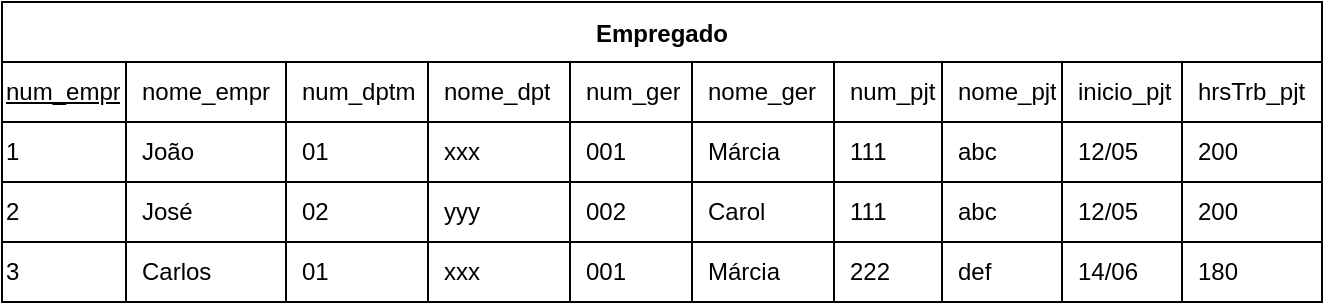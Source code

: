 <mxfile version="19.0.3" type="github"><diagram id="XgE1JUOre8vWWVabGImU" name="Page-1"><mxGraphModel dx="827" dy="483" grid="1" gridSize="10" guides="1" tooltips="1" connect="1" arrows="1" fold="1" page="1" pageScale="1" pageWidth="827" pageHeight="1169" math="0" shadow="0"><root><mxCell id="0"/><mxCell id="1" parent="0"/><mxCell id="4aMcX2HvcUoKc_YDr-fY-1" value="Empregado" style="shape=table;startSize=30;container=1;collapsible=0;childLayout=tableLayout;fixedRows=1;rowLines=1;fontStyle=1;rounded=0;sketch=0;swimlaneFillColor=none;gradientColor=none;fillColor=default;align=center;" vertex="1" parent="1"><mxGeometry x="10" y="60" width="660" height="150" as="geometry"/></mxCell><mxCell id="4aMcX2HvcUoKc_YDr-fY-11" style="shape=tableRow;horizontal=0;startSize=0;swimlaneHead=0;swimlaneBody=0;top=0;left=0;bottom=0;right=0;collapsible=0;dropTarget=0;fillColor=none;points=[[0,0.5],[1,0.5]];portConstraint=eastwest;align=center;" vertex="1" parent="4aMcX2HvcUoKc_YDr-fY-1"><mxGeometry y="30" width="660" height="30" as="geometry"/></mxCell><mxCell id="4aMcX2HvcUoKc_YDr-fY-12" value="num_empr" style="shape=partialRectangle;html=1;whiteSpace=wrap;connectable=0;fillColor=none;top=0;left=0;bottom=0;right=0;overflow=hidden;pointerEvents=1;align=left;fontStyle=4" vertex="1" parent="4aMcX2HvcUoKc_YDr-fY-11"><mxGeometry width="62" height="30" as="geometry"><mxRectangle width="62" height="30" as="alternateBounds"/></mxGeometry></mxCell><mxCell id="4aMcX2HvcUoKc_YDr-fY-13" value="nome_empr" style="shape=partialRectangle;html=1;whiteSpace=wrap;connectable=0;fillColor=none;top=0;left=0;bottom=0;right=0;align=left;spacingLeft=6;overflow=hidden;" vertex="1" parent="4aMcX2HvcUoKc_YDr-fY-11"><mxGeometry x="62" width="80" height="30" as="geometry"><mxRectangle width="80" height="30" as="alternateBounds"/></mxGeometry></mxCell><mxCell id="4aMcX2HvcUoKc_YDr-fY-18" value="num_dptm" style="shape=partialRectangle;html=1;whiteSpace=wrap;connectable=0;fillColor=none;top=0;left=0;bottom=0;right=0;align=left;spacingLeft=6;overflow=hidden;" vertex="1" parent="4aMcX2HvcUoKc_YDr-fY-11"><mxGeometry x="142" width="71" height="30" as="geometry"><mxRectangle width="71" height="30" as="alternateBounds"/></mxGeometry></mxCell><mxCell id="4aMcX2HvcUoKc_YDr-fY-14" value="nome_dpt" style="shape=partialRectangle;html=1;whiteSpace=wrap;connectable=0;fillColor=none;top=0;left=0;bottom=0;right=0;align=left;spacingLeft=6;overflow=hidden;" vertex="1" parent="4aMcX2HvcUoKc_YDr-fY-11"><mxGeometry x="213" width="71" height="30" as="geometry"><mxRectangle width="71" height="30" as="alternateBounds"/></mxGeometry></mxCell><mxCell id="4aMcX2HvcUoKc_YDr-fY-22" value="num_ger" style="shape=partialRectangle;html=1;whiteSpace=wrap;connectable=0;fillColor=none;top=0;left=0;bottom=0;right=0;align=left;spacingLeft=6;overflow=hidden;" vertex="1" parent="4aMcX2HvcUoKc_YDr-fY-11"><mxGeometry x="284" width="61" height="30" as="geometry"><mxRectangle width="61" height="30" as="alternateBounds"/></mxGeometry></mxCell><mxCell id="4aMcX2HvcUoKc_YDr-fY-30" value="nome_ger" style="shape=partialRectangle;html=1;whiteSpace=wrap;connectable=0;fillColor=none;top=0;left=0;bottom=0;right=0;align=left;spacingLeft=6;overflow=hidden;" vertex="1" parent="4aMcX2HvcUoKc_YDr-fY-11"><mxGeometry x="345" width="71" height="30" as="geometry"><mxRectangle width="71" height="30" as="alternateBounds"/></mxGeometry></mxCell><mxCell id="4aMcX2HvcUoKc_YDr-fY-38" value="num_pjt" style="shape=partialRectangle;html=1;whiteSpace=wrap;connectable=0;fillColor=none;top=0;left=0;bottom=0;right=0;align=left;spacingLeft=6;overflow=hidden;" vertex="1" parent="4aMcX2HvcUoKc_YDr-fY-11"><mxGeometry x="416" width="54" height="30" as="geometry"><mxRectangle width="54" height="30" as="alternateBounds"/></mxGeometry></mxCell><mxCell id="4aMcX2HvcUoKc_YDr-fY-42" value="nome_pjt" style="shape=partialRectangle;html=1;whiteSpace=wrap;connectable=0;fillColor=none;top=0;left=0;bottom=0;right=0;align=left;spacingLeft=6;overflow=hidden;" vertex="1" parent="4aMcX2HvcUoKc_YDr-fY-11"><mxGeometry x="470" width="60" height="30" as="geometry"><mxRectangle width="60" height="30" as="alternateBounds"/></mxGeometry></mxCell><mxCell id="4aMcX2HvcUoKc_YDr-fY-46" value="inicio_pjt" style="shape=partialRectangle;html=1;whiteSpace=wrap;connectable=0;fillColor=none;top=0;left=0;bottom=0;right=0;align=left;spacingLeft=6;overflow=hidden;" vertex="1" parent="4aMcX2HvcUoKc_YDr-fY-11"><mxGeometry x="530" width="60" height="30" as="geometry"><mxRectangle width="60" height="30" as="alternateBounds"/></mxGeometry></mxCell><mxCell id="4aMcX2HvcUoKc_YDr-fY-50" value="hrsTrb_pjt" style="shape=partialRectangle;html=1;whiteSpace=wrap;connectable=0;fillColor=none;top=0;left=0;bottom=0;right=0;align=left;spacingLeft=6;overflow=hidden;" vertex="1" parent="4aMcX2HvcUoKc_YDr-fY-11"><mxGeometry x="590" width="70" height="30" as="geometry"><mxRectangle width="70" height="30" as="alternateBounds"/></mxGeometry></mxCell><mxCell id="4aMcX2HvcUoKc_YDr-fY-2" value="" style="shape=tableRow;horizontal=0;startSize=0;swimlaneHead=0;swimlaneBody=0;top=0;left=0;bottom=0;right=0;collapsible=0;dropTarget=0;fillColor=none;points=[[0,0.5],[1,0.5]];portConstraint=eastwest;align=center;" vertex="1" parent="4aMcX2HvcUoKc_YDr-fY-1"><mxGeometry y="60" width="660" height="30" as="geometry"/></mxCell><mxCell id="4aMcX2HvcUoKc_YDr-fY-3" value="1" style="shape=partialRectangle;html=1;whiteSpace=wrap;connectable=0;fillColor=none;top=0;left=0;bottom=0;right=0;overflow=hidden;pointerEvents=1;align=left;" vertex="1" parent="4aMcX2HvcUoKc_YDr-fY-2"><mxGeometry width="62" height="30" as="geometry"><mxRectangle width="62" height="30" as="alternateBounds"/></mxGeometry></mxCell><mxCell id="4aMcX2HvcUoKc_YDr-fY-4" value="João" style="shape=partialRectangle;html=1;whiteSpace=wrap;connectable=0;fillColor=none;top=0;left=0;bottom=0;right=0;align=left;spacingLeft=6;overflow=hidden;" vertex="1" parent="4aMcX2HvcUoKc_YDr-fY-2"><mxGeometry x="62" width="80" height="30" as="geometry"><mxRectangle width="80" height="30" as="alternateBounds"/></mxGeometry></mxCell><mxCell id="4aMcX2HvcUoKc_YDr-fY-19" value="01" style="shape=partialRectangle;html=1;whiteSpace=wrap;connectable=0;fillColor=none;top=0;left=0;bottom=0;right=0;align=left;spacingLeft=6;overflow=hidden;" vertex="1" parent="4aMcX2HvcUoKc_YDr-fY-2"><mxGeometry x="142" width="71" height="30" as="geometry"><mxRectangle width="71" height="30" as="alternateBounds"/></mxGeometry></mxCell><mxCell id="4aMcX2HvcUoKc_YDr-fY-15" value="xxx" style="shape=partialRectangle;html=1;whiteSpace=wrap;connectable=0;fillColor=none;top=0;left=0;bottom=0;right=0;align=left;spacingLeft=6;overflow=hidden;" vertex="1" parent="4aMcX2HvcUoKc_YDr-fY-2"><mxGeometry x="213" width="71" height="30" as="geometry"><mxRectangle width="71" height="30" as="alternateBounds"/></mxGeometry></mxCell><mxCell id="4aMcX2HvcUoKc_YDr-fY-23" value="001" style="shape=partialRectangle;html=1;whiteSpace=wrap;connectable=0;fillColor=none;top=0;left=0;bottom=0;right=0;align=left;spacingLeft=6;overflow=hidden;" vertex="1" parent="4aMcX2HvcUoKc_YDr-fY-2"><mxGeometry x="284" width="61" height="30" as="geometry"><mxRectangle width="61" height="30" as="alternateBounds"/></mxGeometry></mxCell><mxCell id="4aMcX2HvcUoKc_YDr-fY-31" value="Márcia" style="shape=partialRectangle;html=1;whiteSpace=wrap;connectable=0;fillColor=none;top=0;left=0;bottom=0;right=0;align=left;spacingLeft=6;overflow=hidden;" vertex="1" parent="4aMcX2HvcUoKc_YDr-fY-2"><mxGeometry x="345" width="71" height="30" as="geometry"><mxRectangle width="71" height="30" as="alternateBounds"/></mxGeometry></mxCell><mxCell id="4aMcX2HvcUoKc_YDr-fY-39" value="111" style="shape=partialRectangle;html=1;whiteSpace=wrap;connectable=0;fillColor=none;top=0;left=0;bottom=0;right=0;align=left;spacingLeft=6;overflow=hidden;" vertex="1" parent="4aMcX2HvcUoKc_YDr-fY-2"><mxGeometry x="416" width="54" height="30" as="geometry"><mxRectangle width="54" height="30" as="alternateBounds"/></mxGeometry></mxCell><mxCell id="4aMcX2HvcUoKc_YDr-fY-43" value="abc" style="shape=partialRectangle;html=1;whiteSpace=wrap;connectable=0;fillColor=none;top=0;left=0;bottom=0;right=0;align=left;spacingLeft=6;overflow=hidden;" vertex="1" parent="4aMcX2HvcUoKc_YDr-fY-2"><mxGeometry x="470" width="60" height="30" as="geometry"><mxRectangle width="60" height="30" as="alternateBounds"/></mxGeometry></mxCell><mxCell id="4aMcX2HvcUoKc_YDr-fY-47" value="12/05" style="shape=partialRectangle;html=1;whiteSpace=wrap;connectable=0;fillColor=none;top=0;left=0;bottom=0;right=0;align=left;spacingLeft=6;overflow=hidden;" vertex="1" parent="4aMcX2HvcUoKc_YDr-fY-2"><mxGeometry x="530" width="60" height="30" as="geometry"><mxRectangle width="60" height="30" as="alternateBounds"/></mxGeometry></mxCell><mxCell id="4aMcX2HvcUoKc_YDr-fY-51" value="200" style="shape=partialRectangle;html=1;whiteSpace=wrap;connectable=0;fillColor=none;top=0;left=0;bottom=0;right=0;align=left;spacingLeft=6;overflow=hidden;" vertex="1" parent="4aMcX2HvcUoKc_YDr-fY-2"><mxGeometry x="590" width="70" height="30" as="geometry"><mxRectangle width="70" height="30" as="alternateBounds"/></mxGeometry></mxCell><mxCell id="4aMcX2HvcUoKc_YDr-fY-5" value="" style="shape=tableRow;horizontal=0;startSize=0;swimlaneHead=0;swimlaneBody=0;top=0;left=0;bottom=0;right=0;collapsible=0;dropTarget=0;fillColor=none;points=[[0,0.5],[1,0.5]];portConstraint=eastwest;align=center;" vertex="1" parent="4aMcX2HvcUoKc_YDr-fY-1"><mxGeometry y="90" width="660" height="30" as="geometry"/></mxCell><mxCell id="4aMcX2HvcUoKc_YDr-fY-6" value="2" style="shape=partialRectangle;html=1;whiteSpace=wrap;connectable=0;fillColor=none;top=0;left=0;bottom=0;right=0;overflow=hidden;align=left;" vertex="1" parent="4aMcX2HvcUoKc_YDr-fY-5"><mxGeometry width="62" height="30" as="geometry"><mxRectangle width="62" height="30" as="alternateBounds"/></mxGeometry></mxCell><mxCell id="4aMcX2HvcUoKc_YDr-fY-7" value="José" style="shape=partialRectangle;html=1;whiteSpace=wrap;connectable=0;fillColor=none;top=0;left=0;bottom=0;right=0;align=left;spacingLeft=6;overflow=hidden;" vertex="1" parent="4aMcX2HvcUoKc_YDr-fY-5"><mxGeometry x="62" width="80" height="30" as="geometry"><mxRectangle width="80" height="30" as="alternateBounds"/></mxGeometry></mxCell><mxCell id="4aMcX2HvcUoKc_YDr-fY-20" value="02" style="shape=partialRectangle;html=1;whiteSpace=wrap;connectable=0;fillColor=none;top=0;left=0;bottom=0;right=0;align=left;spacingLeft=6;overflow=hidden;" vertex="1" parent="4aMcX2HvcUoKc_YDr-fY-5"><mxGeometry x="142" width="71" height="30" as="geometry"><mxRectangle width="71" height="30" as="alternateBounds"/></mxGeometry></mxCell><mxCell id="4aMcX2HvcUoKc_YDr-fY-16" value="yyy" style="shape=partialRectangle;html=1;whiteSpace=wrap;connectable=0;fillColor=none;top=0;left=0;bottom=0;right=0;align=left;spacingLeft=6;overflow=hidden;" vertex="1" parent="4aMcX2HvcUoKc_YDr-fY-5"><mxGeometry x="213" width="71" height="30" as="geometry"><mxRectangle width="71" height="30" as="alternateBounds"/></mxGeometry></mxCell><mxCell id="4aMcX2HvcUoKc_YDr-fY-24" value="002" style="shape=partialRectangle;html=1;whiteSpace=wrap;connectable=0;fillColor=none;top=0;left=0;bottom=0;right=0;align=left;spacingLeft=6;overflow=hidden;" vertex="1" parent="4aMcX2HvcUoKc_YDr-fY-5"><mxGeometry x="284" width="61" height="30" as="geometry"><mxRectangle width="61" height="30" as="alternateBounds"/></mxGeometry></mxCell><mxCell id="4aMcX2HvcUoKc_YDr-fY-32" value="Carol" style="shape=partialRectangle;html=1;whiteSpace=wrap;connectable=0;fillColor=none;top=0;left=0;bottom=0;right=0;align=left;spacingLeft=6;overflow=hidden;" vertex="1" parent="4aMcX2HvcUoKc_YDr-fY-5"><mxGeometry x="345" width="71" height="30" as="geometry"><mxRectangle width="71" height="30" as="alternateBounds"/></mxGeometry></mxCell><mxCell id="4aMcX2HvcUoKc_YDr-fY-40" value="111" style="shape=partialRectangle;html=1;whiteSpace=wrap;connectable=0;fillColor=none;top=0;left=0;bottom=0;right=0;align=left;spacingLeft=6;overflow=hidden;" vertex="1" parent="4aMcX2HvcUoKc_YDr-fY-5"><mxGeometry x="416" width="54" height="30" as="geometry"><mxRectangle width="54" height="30" as="alternateBounds"/></mxGeometry></mxCell><mxCell id="4aMcX2HvcUoKc_YDr-fY-44" value="abc" style="shape=partialRectangle;html=1;whiteSpace=wrap;connectable=0;fillColor=none;top=0;left=0;bottom=0;right=0;align=left;spacingLeft=6;overflow=hidden;" vertex="1" parent="4aMcX2HvcUoKc_YDr-fY-5"><mxGeometry x="470" width="60" height="30" as="geometry"><mxRectangle width="60" height="30" as="alternateBounds"/></mxGeometry></mxCell><mxCell id="4aMcX2HvcUoKc_YDr-fY-48" value="12/05" style="shape=partialRectangle;html=1;whiteSpace=wrap;connectable=0;fillColor=none;top=0;left=0;bottom=0;right=0;align=left;spacingLeft=6;overflow=hidden;" vertex="1" parent="4aMcX2HvcUoKc_YDr-fY-5"><mxGeometry x="530" width="60" height="30" as="geometry"><mxRectangle width="60" height="30" as="alternateBounds"/></mxGeometry></mxCell><mxCell id="4aMcX2HvcUoKc_YDr-fY-52" value="200" style="shape=partialRectangle;html=1;whiteSpace=wrap;connectable=0;fillColor=none;top=0;left=0;bottom=0;right=0;align=left;spacingLeft=6;overflow=hidden;" vertex="1" parent="4aMcX2HvcUoKc_YDr-fY-5"><mxGeometry x="590" width="70" height="30" as="geometry"><mxRectangle width="70" height="30" as="alternateBounds"/></mxGeometry></mxCell><mxCell id="4aMcX2HvcUoKc_YDr-fY-8" value="" style="shape=tableRow;horizontal=0;startSize=0;swimlaneHead=0;swimlaneBody=0;top=0;left=0;bottom=0;right=0;collapsible=0;dropTarget=0;fillColor=none;points=[[0,0.5],[1,0.5]];portConstraint=eastwest;align=center;" vertex="1" parent="4aMcX2HvcUoKc_YDr-fY-1"><mxGeometry y="120" width="660" height="30" as="geometry"/></mxCell><mxCell id="4aMcX2HvcUoKc_YDr-fY-9" value="3" style="shape=partialRectangle;html=1;whiteSpace=wrap;connectable=0;fillColor=none;top=0;left=0;bottom=0;right=0;overflow=hidden;align=left;" vertex="1" parent="4aMcX2HvcUoKc_YDr-fY-8"><mxGeometry width="62" height="30" as="geometry"><mxRectangle width="62" height="30" as="alternateBounds"/></mxGeometry></mxCell><mxCell id="4aMcX2HvcUoKc_YDr-fY-10" value="Carlos" style="shape=partialRectangle;html=1;whiteSpace=wrap;connectable=0;fillColor=none;top=0;left=0;bottom=0;right=0;align=left;spacingLeft=6;overflow=hidden;" vertex="1" parent="4aMcX2HvcUoKc_YDr-fY-8"><mxGeometry x="62" width="80" height="30" as="geometry"><mxRectangle width="80" height="30" as="alternateBounds"/></mxGeometry></mxCell><mxCell id="4aMcX2HvcUoKc_YDr-fY-21" value="01" style="shape=partialRectangle;html=1;whiteSpace=wrap;connectable=0;fillColor=none;top=0;left=0;bottom=0;right=0;align=left;spacingLeft=6;overflow=hidden;" vertex="1" parent="4aMcX2HvcUoKc_YDr-fY-8"><mxGeometry x="142" width="71" height="30" as="geometry"><mxRectangle width="71" height="30" as="alternateBounds"/></mxGeometry></mxCell><mxCell id="4aMcX2HvcUoKc_YDr-fY-17" value="xxx" style="shape=partialRectangle;html=1;whiteSpace=wrap;connectable=0;fillColor=none;top=0;left=0;bottom=0;right=0;align=left;spacingLeft=6;overflow=hidden;" vertex="1" parent="4aMcX2HvcUoKc_YDr-fY-8"><mxGeometry x="213" width="71" height="30" as="geometry"><mxRectangle width="71" height="30" as="alternateBounds"/></mxGeometry></mxCell><mxCell id="4aMcX2HvcUoKc_YDr-fY-25" value="001" style="shape=partialRectangle;html=1;whiteSpace=wrap;connectable=0;fillColor=none;top=0;left=0;bottom=0;right=0;align=left;spacingLeft=6;overflow=hidden;" vertex="1" parent="4aMcX2HvcUoKc_YDr-fY-8"><mxGeometry x="284" width="61" height="30" as="geometry"><mxRectangle width="61" height="30" as="alternateBounds"/></mxGeometry></mxCell><mxCell id="4aMcX2HvcUoKc_YDr-fY-33" value="Márcia" style="shape=partialRectangle;html=1;whiteSpace=wrap;connectable=0;fillColor=none;top=0;left=0;bottom=0;right=0;align=left;spacingLeft=6;overflow=hidden;" vertex="1" parent="4aMcX2HvcUoKc_YDr-fY-8"><mxGeometry x="345" width="71" height="30" as="geometry"><mxRectangle width="71" height="30" as="alternateBounds"/></mxGeometry></mxCell><mxCell id="4aMcX2HvcUoKc_YDr-fY-41" value="222" style="shape=partialRectangle;html=1;whiteSpace=wrap;connectable=0;fillColor=none;top=0;left=0;bottom=0;right=0;align=left;spacingLeft=6;overflow=hidden;" vertex="1" parent="4aMcX2HvcUoKc_YDr-fY-8"><mxGeometry x="416" width="54" height="30" as="geometry"><mxRectangle width="54" height="30" as="alternateBounds"/></mxGeometry></mxCell><mxCell id="4aMcX2HvcUoKc_YDr-fY-45" value="def" style="shape=partialRectangle;html=1;whiteSpace=wrap;connectable=0;fillColor=none;top=0;left=0;bottom=0;right=0;align=left;spacingLeft=6;overflow=hidden;" vertex="1" parent="4aMcX2HvcUoKc_YDr-fY-8"><mxGeometry x="470" width="60" height="30" as="geometry"><mxRectangle width="60" height="30" as="alternateBounds"/></mxGeometry></mxCell><mxCell id="4aMcX2HvcUoKc_YDr-fY-49" value="14/06" style="shape=partialRectangle;html=1;whiteSpace=wrap;connectable=0;fillColor=none;top=0;left=0;bottom=0;right=0;align=left;spacingLeft=6;overflow=hidden;" vertex="1" parent="4aMcX2HvcUoKc_YDr-fY-8"><mxGeometry x="530" width="60" height="30" as="geometry"><mxRectangle width="60" height="30" as="alternateBounds"/></mxGeometry></mxCell><mxCell id="4aMcX2HvcUoKc_YDr-fY-53" value="180" style="shape=partialRectangle;html=1;whiteSpace=wrap;connectable=0;fillColor=none;top=0;left=0;bottom=0;right=0;align=left;spacingLeft=6;overflow=hidden;" vertex="1" parent="4aMcX2HvcUoKc_YDr-fY-8"><mxGeometry x="590" width="70" height="30" as="geometry"><mxRectangle width="70" height="30" as="alternateBounds"/></mxGeometry></mxCell></root></mxGraphModel></diagram></mxfile>